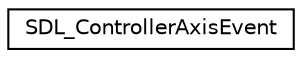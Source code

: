 digraph "Graphical Class Hierarchy"
{
 // LATEX_PDF_SIZE
  edge [fontname="Helvetica",fontsize="10",labelfontname="Helvetica",labelfontsize="10"];
  node [fontname="Helvetica",fontsize="10",shape=record];
  rankdir="LR";
  Node0 [label="SDL_ControllerAxisEvent",height=0.2,width=0.4,color="black", fillcolor="white", style="filled",URL="$structSDL__ControllerAxisEvent.html",tooltip="Game controller axis motion event structure (event.caxis.*)"];
}
